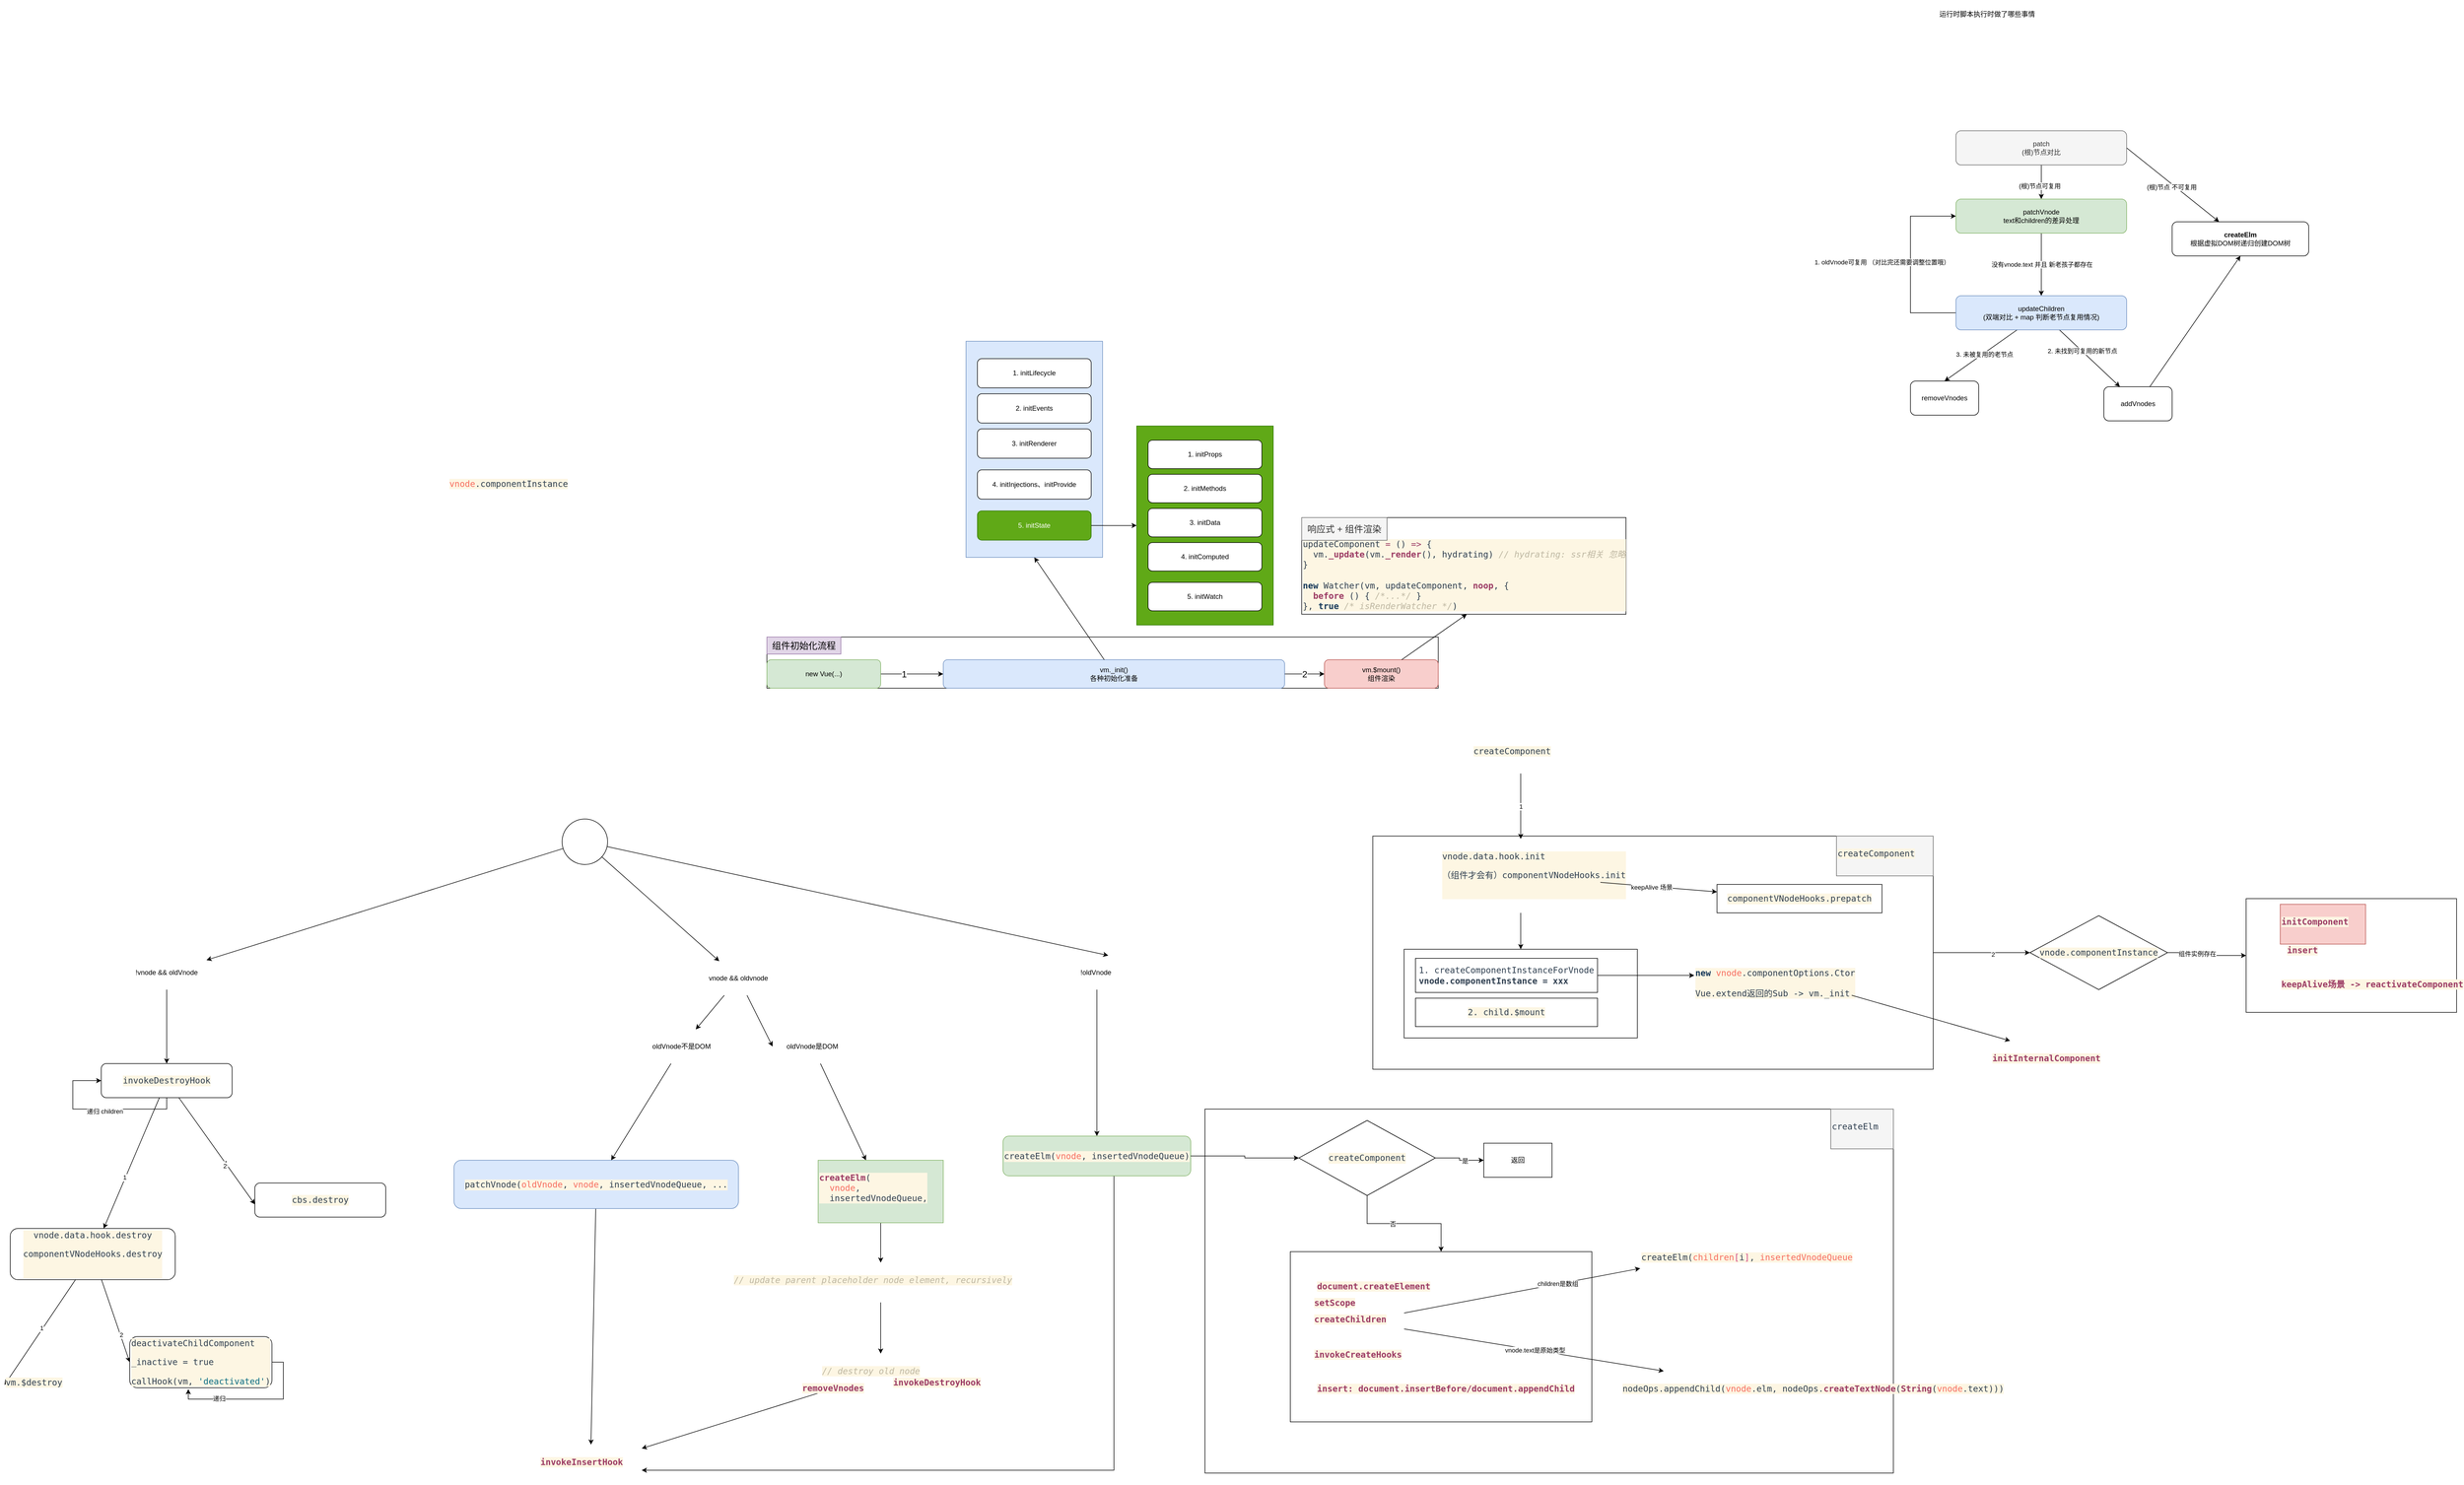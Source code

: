 <mxfile version="20.8.13" type="github">
  <diagram id="CYfjbphqx9tA-r45BFys" name="第 1 页">
    <mxGraphModel dx="7516" dy="3058" grid="1" gridSize="10" guides="1" tooltips="1" connect="1" arrows="1" fold="1" page="1" pageScale="1" pageWidth="827" pageHeight="1169" math="0" shadow="0">
      <root>
        <mxCell id="0" />
        <mxCell id="1" parent="0" />
        <mxCell id="IgrU8c0RmBnP60wYQgWF-72" value="" style="rounded=0;whiteSpace=wrap;html=1;labelBackgroundColor=none;fontSize=16;" parent="1" vertex="1">
          <mxGeometry x="-2240" y="1100" width="1180" height="90" as="geometry" />
        </mxCell>
        <mxCell id="-97AYH8ZoUTmS3safVxG-1" value="运行时脚本执行时做了哪些事情" style="text;html=1;strokeColor=none;fillColor=none;align=center;verticalAlign=middle;whiteSpace=wrap;rounded=0;" parent="1" vertex="1">
          <mxGeometry x="-230" y="-20" width="270" height="50" as="geometry" />
        </mxCell>
        <mxCell id="nyC_OaXjF2CT9D5yMoAg-6" style="edgeStyle=orthogonalEdgeStyle;rounded=0;orthogonalLoop=1;jettySize=auto;html=1;entryX=0.5;entryY=0;entryDx=0;entryDy=0;" parent="1" source="nyC_OaXjF2CT9D5yMoAg-3" target="nyC_OaXjF2CT9D5yMoAg-4" edge="1">
          <mxGeometry relative="1" as="geometry" />
        </mxCell>
        <mxCell id="nyC_OaXjF2CT9D5yMoAg-7" value="(根)节点可复用" style="edgeLabel;html=1;align=center;verticalAlign=middle;resizable=0;points=[];" parent="nyC_OaXjF2CT9D5yMoAg-6" vertex="1" connectable="0">
          <mxGeometry x="0.233" y="-3" relative="1" as="geometry">
            <mxPoint as="offset" />
          </mxGeometry>
        </mxCell>
        <mxCell id="nyC_OaXjF2CT9D5yMoAg-13" style="rounded=0;orthogonalLoop=1;jettySize=auto;html=1;exitX=1;exitY=0.5;exitDx=0;exitDy=0;" parent="1" source="nyC_OaXjF2CT9D5yMoAg-3" target="nyC_OaXjF2CT9D5yMoAg-12" edge="1">
          <mxGeometry relative="1" as="geometry" />
        </mxCell>
        <mxCell id="nyC_OaXjF2CT9D5yMoAg-14" value="(根)节点 不可复用" style="edgeLabel;html=1;align=center;verticalAlign=middle;resizable=0;points=[];" parent="nyC_OaXjF2CT9D5yMoAg-13" vertex="1" connectable="0">
          <mxGeometry x="0.057" y="2" relative="1" as="geometry">
            <mxPoint x="-8" y="2" as="offset" />
          </mxGeometry>
        </mxCell>
        <mxCell id="nyC_OaXjF2CT9D5yMoAg-3" value="patch&lt;br&gt;(根)节点对比" style="rounded=1;whiteSpace=wrap;html=1;fillColor=#f5f5f5;fontColor=#333333;strokeColor=#666666;" parent="1" vertex="1">
          <mxGeometry x="-150" y="210" width="300" height="60" as="geometry" />
        </mxCell>
        <mxCell id="nyC_OaXjF2CT9D5yMoAg-10" style="edgeStyle=orthogonalEdgeStyle;rounded=0;orthogonalLoop=1;jettySize=auto;html=1;" parent="1" source="nyC_OaXjF2CT9D5yMoAg-4" target="nyC_OaXjF2CT9D5yMoAg-5" edge="1">
          <mxGeometry relative="1" as="geometry" />
        </mxCell>
        <mxCell id="nyC_OaXjF2CT9D5yMoAg-11" value="没有vnode.text 并且 新老孩子都存在" style="edgeLabel;html=1;align=center;verticalAlign=middle;resizable=0;points=[];" parent="nyC_OaXjF2CT9D5yMoAg-10" vertex="1" connectable="0">
          <mxGeometry x="-0.017" y="1" relative="1" as="geometry">
            <mxPoint y="1" as="offset" />
          </mxGeometry>
        </mxCell>
        <mxCell id="nyC_OaXjF2CT9D5yMoAg-4" value="patchVnode&lt;br&gt;text和children的差异处理" style="rounded=1;whiteSpace=wrap;html=1;fillColor=#d5e8d4;strokeColor=#82b366;" parent="1" vertex="1">
          <mxGeometry x="-150" y="330" width="300" height="60" as="geometry" />
        </mxCell>
        <mxCell id="nyC_OaXjF2CT9D5yMoAg-19" style="edgeStyle=orthogonalEdgeStyle;rounded=0;orthogonalLoop=1;jettySize=auto;html=1;entryX=0;entryY=0.5;entryDx=0;entryDy=0;" parent="1" source="nyC_OaXjF2CT9D5yMoAg-5" target="nyC_OaXjF2CT9D5yMoAg-4" edge="1">
          <mxGeometry relative="1" as="geometry">
            <Array as="points">
              <mxPoint x="-230" y="530" />
              <mxPoint x="-230" y="360" />
            </Array>
          </mxGeometry>
        </mxCell>
        <mxCell id="nyC_OaXjF2CT9D5yMoAg-20" value="1. oldVnode可复用 （对比完还需要调整位置哦）" style="edgeLabel;html=1;align=center;verticalAlign=middle;resizable=0;points=[];" parent="nyC_OaXjF2CT9D5yMoAg-19" vertex="1" connectable="0">
          <mxGeometry x="0.174" y="-2" relative="1" as="geometry">
            <mxPoint x="-52" y="24" as="offset" />
          </mxGeometry>
        </mxCell>
        <mxCell id="nyC_OaXjF2CT9D5yMoAg-29" style="rounded=0;orthogonalLoop=1;jettySize=auto;html=1;" parent="1" source="nyC_OaXjF2CT9D5yMoAg-5" target="nyC_OaXjF2CT9D5yMoAg-27" edge="1">
          <mxGeometry relative="1" as="geometry" />
        </mxCell>
        <mxCell id="nyC_OaXjF2CT9D5yMoAg-32" value="2. 未找到可复用的新节点" style="edgeLabel;html=1;align=center;verticalAlign=middle;resizable=0;points=[];" parent="nyC_OaXjF2CT9D5yMoAg-29" vertex="1" connectable="0">
          <mxGeometry x="-0.258" y="1" relative="1" as="geometry">
            <mxPoint as="offset" />
          </mxGeometry>
        </mxCell>
        <mxCell id="nyC_OaXjF2CT9D5yMoAg-30" style="rounded=0;orthogonalLoop=1;jettySize=auto;html=1;entryX=0.5;entryY=0;entryDx=0;entryDy=0;" parent="1" source="nyC_OaXjF2CT9D5yMoAg-5" target="nyC_OaXjF2CT9D5yMoAg-23" edge="1">
          <mxGeometry relative="1" as="geometry" />
        </mxCell>
        <mxCell id="nyC_OaXjF2CT9D5yMoAg-31" value="3. 未被复用的老节点" style="edgeLabel;html=1;align=center;verticalAlign=middle;resizable=0;points=[];" parent="nyC_OaXjF2CT9D5yMoAg-30" vertex="1" connectable="0">
          <mxGeometry x="-0.07" y="1" relative="1" as="geometry">
            <mxPoint x="1" as="offset" />
          </mxGeometry>
        </mxCell>
        <mxCell id="nyC_OaXjF2CT9D5yMoAg-5" value="updateChildren&lt;br&gt;(双端对比 + map 判断老节点复用情况)" style="rounded=1;whiteSpace=wrap;html=1;fillColor=#dae8fc;strokeColor=#6c8ebf;" parent="1" vertex="1">
          <mxGeometry x="-150" y="500" width="300" height="60" as="geometry" />
        </mxCell>
        <mxCell id="nyC_OaXjF2CT9D5yMoAg-12" value="&lt;b&gt;createElm&lt;/b&gt;&lt;br&gt;根据虚拟DOM树递归创建DOM树" style="rounded=1;whiteSpace=wrap;html=1;" parent="1" vertex="1">
          <mxGeometry x="230" y="370" width="240" height="60" as="geometry" />
        </mxCell>
        <mxCell id="nyC_OaXjF2CT9D5yMoAg-23" value="removeVnodes" style="rounded=1;whiteSpace=wrap;html=1;" parent="1" vertex="1">
          <mxGeometry x="-230" y="650" width="120" height="60" as="geometry" />
        </mxCell>
        <mxCell id="nyC_OaXjF2CT9D5yMoAg-35" style="edgeStyle=none;rounded=0;orthogonalLoop=1;jettySize=auto;html=1;entryX=0.5;entryY=1;entryDx=0;entryDy=0;" parent="1" source="nyC_OaXjF2CT9D5yMoAg-27" target="nyC_OaXjF2CT9D5yMoAg-12" edge="1">
          <mxGeometry relative="1" as="geometry" />
        </mxCell>
        <mxCell id="nyC_OaXjF2CT9D5yMoAg-27" value="addVnodes" style="rounded=1;whiteSpace=wrap;html=1;" parent="1" vertex="1">
          <mxGeometry x="110" y="660" width="120" height="60" as="geometry" />
        </mxCell>
        <mxCell id="IgrU8c0RmBnP60wYQgWF-32" value="" style="group;fillColor=#fff2cc;strokeColor=#d6b656;container=0;" parent="1" vertex="1" connectable="0">
          <mxGeometry x="-1890" y="580" width="240" height="380" as="geometry" />
        </mxCell>
        <mxCell id="IgrU8c0RmBnP60wYQgWF-27" value="" style="rounded=0;whiteSpace=wrap;html=1;labelBackgroundColor=none;fontSize=16;fillColor=#dae8fc;strokeColor=#6c8ebf;" parent="1" vertex="1">
          <mxGeometry x="-1890" y="580" width="240" height="380" as="geometry" />
        </mxCell>
        <mxCell id="IgrU8c0RmBnP60wYQgWF-4" value="1. initLifecycle" style="rounded=1;whiteSpace=wrap;html=1;" parent="1" vertex="1">
          <mxGeometry x="-1870" y="610.588" width="200" height="51.471" as="geometry" />
        </mxCell>
        <mxCell id="IgrU8c0RmBnP60wYQgWF-5" value="2. initEvents" style="rounded=1;whiteSpace=wrap;html=1;" parent="1" vertex="1">
          <mxGeometry x="-1870" y="672.353" width="200" height="51.471" as="geometry" />
        </mxCell>
        <mxCell id="IgrU8c0RmBnP60wYQgWF-6" value="3. initRenderer" style="rounded=1;whiteSpace=wrap;html=1;" parent="1" vertex="1">
          <mxGeometry x="-1870" y="734.118" width="200" height="51.471" as="geometry" />
        </mxCell>
        <mxCell id="IgrU8c0RmBnP60wYQgWF-7" value="4. initInjections、initProvide" style="rounded=1;whiteSpace=wrap;html=1;" parent="1" vertex="1">
          <mxGeometry x="-1870" y="806.176" width="200" height="51.471" as="geometry" />
        </mxCell>
        <mxCell id="IgrU8c0RmBnP60wYQgWF-8" value="5. initState" style="rounded=1;whiteSpace=wrap;html=1;fillColor=#60a917;fontColor=#ffffff;strokeColor=#2D7600;" parent="1" vertex="1">
          <mxGeometry x="-1870" y="878.235" width="200" height="51.471" as="geometry" />
        </mxCell>
        <mxCell id="IgrU8c0RmBnP60wYQgWF-45" style="rounded=0;orthogonalLoop=1;jettySize=auto;html=1;fontSize=16;" parent="1" source="IgrU8c0RmBnP60wYQgWF-8" target="IgrU8c0RmBnP60wYQgWF-44" edge="1">
          <mxGeometry relative="1" as="geometry" />
        </mxCell>
        <mxCell id="IgrU8c0RmBnP60wYQgWF-66" style="edgeStyle=none;rounded=0;orthogonalLoop=1;jettySize=auto;html=1;entryX=0;entryY=0.5;entryDx=0;entryDy=0;fontSize=16;" parent="1" source="IgrU8c0RmBnP60wYQgWF-55" target="IgrU8c0RmBnP60wYQgWF-56" edge="1">
          <mxGeometry relative="1" as="geometry" />
        </mxCell>
        <mxCell id="IgrU8c0RmBnP60wYQgWF-69" value="1" style="edgeLabel;html=1;align=center;verticalAlign=middle;resizable=0;points=[];fontSize=16;" parent="IgrU8c0RmBnP60wYQgWF-66" vertex="1" connectable="0">
          <mxGeometry x="-0.257" y="1" relative="1" as="geometry">
            <mxPoint y="1" as="offset" />
          </mxGeometry>
        </mxCell>
        <mxCell id="IgrU8c0RmBnP60wYQgWF-55" value="new Vue(...)" style="rounded=1;whiteSpace=wrap;html=1;fillColor=#d5e8d4;strokeColor=#82b366;" parent="1" vertex="1">
          <mxGeometry x="-2240" y="1140" width="200" height="50" as="geometry" />
        </mxCell>
        <mxCell id="IgrU8c0RmBnP60wYQgWF-68" style="edgeStyle=none;rounded=0;orthogonalLoop=1;jettySize=auto;html=1;entryX=0;entryY=0.5;entryDx=0;entryDy=0;fontSize=16;" parent="1" source="IgrU8c0RmBnP60wYQgWF-56" target="IgrU8c0RmBnP60wYQgWF-67" edge="1">
          <mxGeometry relative="1" as="geometry" />
        </mxCell>
        <mxCell id="IgrU8c0RmBnP60wYQgWF-70" value="2" style="edgeLabel;html=1;align=center;verticalAlign=middle;resizable=0;points=[];fontSize=16;" parent="IgrU8c0RmBnP60wYQgWF-68" vertex="1" connectable="0">
          <mxGeometry y="1" relative="1" as="geometry">
            <mxPoint y="1" as="offset" />
          </mxGeometry>
        </mxCell>
        <mxCell id="IgrU8c0RmBnP60wYQgWF-56" value="vm._init()&lt;br&gt;各种初始化准备" style="rounded=1;whiteSpace=wrap;html=1;fillColor=#dae8fc;strokeColor=#6c8ebf;" parent="1" vertex="1">
          <mxGeometry x="-1930" y="1140" width="600" height="50" as="geometry" />
        </mxCell>
        <mxCell id="IgrU8c0RmBnP60wYQgWF-62" value="" style="group" parent="1" vertex="1" connectable="0">
          <mxGeometry x="-1590" y="728.97" width="240" height="350" as="geometry" />
        </mxCell>
        <mxCell id="IgrU8c0RmBnP60wYQgWF-44" value="" style="rounded=0;whiteSpace=wrap;html=1;labelBackgroundColor=none;fontSize=16;fillColor=#60a917;strokeColor=#2D7600;fontColor=#ffffff;" parent="IgrU8c0RmBnP60wYQgWF-62" vertex="1">
          <mxGeometry width="240" height="350" as="geometry" />
        </mxCell>
        <mxCell id="IgrU8c0RmBnP60wYQgWF-9" value="1. initProps" style="rounded=1;whiteSpace=wrap;html=1;" parent="IgrU8c0RmBnP60wYQgWF-62" vertex="1">
          <mxGeometry x="20" y="25" width="200" height="50" as="geometry" />
        </mxCell>
        <mxCell id="IgrU8c0RmBnP60wYQgWF-10" value="2.&amp;nbsp;initMethods" style="rounded=1;whiteSpace=wrap;html=1;" parent="IgrU8c0RmBnP60wYQgWF-62" vertex="1">
          <mxGeometry x="20" y="85" width="200" height="50" as="geometry" />
        </mxCell>
        <mxCell id="IgrU8c0RmBnP60wYQgWF-11" value="3.&amp;nbsp;initData" style="rounded=1;whiteSpace=wrap;html=1;" parent="IgrU8c0RmBnP60wYQgWF-62" vertex="1">
          <mxGeometry x="20" y="145" width="200" height="50" as="geometry" />
        </mxCell>
        <mxCell id="IgrU8c0RmBnP60wYQgWF-12" value="4.&amp;nbsp;initComputed" style="rounded=1;whiteSpace=wrap;html=1;" parent="IgrU8c0RmBnP60wYQgWF-62" vertex="1">
          <mxGeometry x="20" y="205" width="200" height="50" as="geometry" />
        </mxCell>
        <mxCell id="IgrU8c0RmBnP60wYQgWF-13" value="5.&amp;nbsp;initWatch" style="rounded=1;whiteSpace=wrap;html=1;" parent="IgrU8c0RmBnP60wYQgWF-62" vertex="1">
          <mxGeometry x="20" y="275" width="200" height="50" as="geometry" />
        </mxCell>
        <mxCell id="IgrU8c0RmBnP60wYQgWF-67" value="vm.$mount()&lt;br&gt;组件渲染" style="rounded=1;whiteSpace=wrap;html=1;fillColor=#f8cecc;strokeColor=#b85450;" parent="1" vertex="1">
          <mxGeometry x="-1260" y="1140" width="200" height="50" as="geometry" />
        </mxCell>
        <mxCell id="IgrU8c0RmBnP60wYQgWF-65" style="edgeStyle=none;rounded=0;orthogonalLoop=1;jettySize=auto;html=1;entryX=0.5;entryY=1;entryDx=0;entryDy=0;fontSize=16;" parent="1" source="IgrU8c0RmBnP60wYQgWF-56" target="IgrU8c0RmBnP60wYQgWF-27" edge="1">
          <mxGeometry relative="1" as="geometry" />
        </mxCell>
        <mxCell id="IgrU8c0RmBnP60wYQgWF-73" value="组件初始化流程" style="text;html=1;strokeColor=#9673a6;fillColor=#e1d5e7;align=center;verticalAlign=middle;whiteSpace=wrap;rounded=0;fontSize=16;" parent="1" vertex="1">
          <mxGeometry x="-2240" y="1100" width="130" height="30" as="geometry" />
        </mxCell>
        <mxCell id="IgrU8c0RmBnP60wYQgWF-80" value="" style="group" parent="1" vertex="1" connectable="0">
          <mxGeometry x="-1300" y="890" width="570" height="170" as="geometry" />
        </mxCell>
        <mxCell id="IgrU8c0RmBnP60wYQgWF-78" value="" style="rounded=0;whiteSpace=wrap;html=1;labelBackgroundColor=none;fontSize=16;" parent="IgrU8c0RmBnP60wYQgWF-80" vertex="1">
          <mxGeometry width="570" height="170" as="geometry" />
        </mxCell>
        <mxCell id="IgrU8c0RmBnP60wYQgWF-76" value="&lt;pre style=&quot;background-color:#fdf6e3;color:#2f3f50;font-family:&#39;Fira Code&#39;,monospace;font-size:11.3pt;&quot;&gt;updateComponent &lt;span style=&quot;color:#9b3a63;&quot;&gt;= &lt;/span&gt;() &lt;span style=&quot;color:#9b3a63;&quot;&gt;=&amp;gt; &lt;/span&gt;{&lt;br&gt;  vm.&lt;span style=&quot;color:#9b3a63;font-weight:bold;&quot;&gt;_update&lt;/span&gt;(vm.&lt;span style=&quot;color:#9b3a63;font-weight:bold;&quot;&gt;_render&lt;/span&gt;(), hydrating) &lt;span style=&quot;color:#beb7a2;font-style:italic;&quot;&gt;// hydrating: ssr&lt;/span&gt;&lt;span style=&quot;color:#beb7a2;font-style:italic;font-family:&#39;Menlo-Regular&#39;,monospace;&quot;&gt;相关 忽略&lt;br&gt;&lt;/span&gt;}&lt;br&gt;&lt;br&gt;&lt;span style=&quot;color:#16395a;font-weight:bold;&quot;&gt;new &lt;/span&gt;Watcher(vm, updateComponent, &lt;span style=&quot;color:#9b3a63;font-weight:bold;&quot;&gt;noop&lt;/span&gt;, {&lt;br&gt;  &lt;span style=&quot;color:#9b3a63;font-weight:bold;&quot;&gt;before &lt;/span&gt;() { &lt;span style=&quot;color:#beb7a2;font-style:italic;&quot;&gt;/*...*/ &lt;/span&gt;}&lt;br&gt;}, &lt;span style=&quot;color:#16395a;font-weight:bold;&quot;&gt;true &lt;/span&gt;&lt;span style=&quot;color:#beb7a2;font-style:italic;&quot;&gt;/* isRenderWatcher */&lt;/span&gt;)&lt;/pre&gt;" style="text;whiteSpace=wrap;html=1;fontSize=16;verticalAlign=middle;" parent="IgrU8c0RmBnP60wYQgWF-80" vertex="1">
          <mxGeometry y="39.71" width="570" height="121.76" as="geometry" />
        </mxCell>
        <mxCell id="IgrU8c0RmBnP60wYQgWF-77" value="响应式 + 组件渲染" style="rounded=0;whiteSpace=wrap;html=1;labelBackgroundColor=none;fontSize=16;fillColor=#f5f5f5;strokeColor=#666666;fontColor=#333333;" parent="IgrU8c0RmBnP60wYQgWF-80" vertex="1">
          <mxGeometry width="150" height="40" as="geometry" />
        </mxCell>
        <mxCell id="IgrU8c0RmBnP60wYQgWF-79" style="edgeStyle=none;rounded=0;orthogonalLoop=1;jettySize=auto;html=1;exitX=1;exitY=0.5;exitDx=0;exitDy=0;fontSize=16;" parent="IgrU8c0RmBnP60wYQgWF-80" source="IgrU8c0RmBnP60wYQgWF-77" target="IgrU8c0RmBnP60wYQgWF-77" edge="1">
          <mxGeometry relative="1" as="geometry" />
        </mxCell>
        <mxCell id="IgrU8c0RmBnP60wYQgWF-81" style="edgeStyle=none;rounded=0;orthogonalLoop=1;jettySize=auto;html=1;fontSize=16;entryX=0.509;entryY=1.07;entryDx=0;entryDy=0;entryPerimeter=0;" parent="1" source="IgrU8c0RmBnP60wYQgWF-67" target="IgrU8c0RmBnP60wYQgWF-76" edge="1">
          <mxGeometry relative="1" as="geometry" />
        </mxCell>
        <mxCell id="qLNd9muEBpBftxDDXbBB-7" style="rounded=0;orthogonalLoop=1;jettySize=auto;html=1;entryX=0;entryY=0.625;entryDx=0;entryDy=0;entryPerimeter=0;" parent="1" source="qLNd9muEBpBftxDDXbBB-2" target="qLNd9muEBpBftxDDXbBB-5" edge="1">
          <mxGeometry relative="1" as="geometry" />
        </mxCell>
        <mxCell id="qLNd9muEBpBftxDDXbBB-20" value="1" style="edgeLabel;html=1;align=center;verticalAlign=middle;resizable=0;points=[];" parent="qLNd9muEBpBftxDDXbBB-7" vertex="1" connectable="0">
          <mxGeometry x="0.218" y="1" relative="1" as="geometry">
            <mxPoint y="1" as="offset" />
          </mxGeometry>
        </mxCell>
        <mxCell id="qLNd9muEBpBftxDDXbBB-22" value="2" style="edgeLabel;html=1;align=center;verticalAlign=middle;resizable=0;points=[];" parent="qLNd9muEBpBftxDDXbBB-7" vertex="1" connectable="0">
          <mxGeometry x="0.253" y="-4" relative="1" as="geometry">
            <mxPoint as="offset" />
          </mxGeometry>
        </mxCell>
        <mxCell id="qLNd9muEBpBftxDDXbBB-8" style="rounded=0;orthogonalLoop=1;jettySize=auto;html=1;" parent="1" source="qLNd9muEBpBftxDDXbBB-2" target="qLNd9muEBpBftxDDXbBB-6" edge="1">
          <mxGeometry relative="1" as="geometry" />
        </mxCell>
        <mxCell id="qLNd9muEBpBftxDDXbBB-21" value="1" style="edgeLabel;html=1;align=center;verticalAlign=middle;resizable=0;points=[];" parent="qLNd9muEBpBftxDDXbBB-8" vertex="1" connectable="0">
          <mxGeometry x="0.21" y="-2" relative="1" as="geometry">
            <mxPoint y="1" as="offset" />
          </mxGeometry>
        </mxCell>
        <mxCell id="qLNd9muEBpBftxDDXbBB-2" value="&lt;pre style=&quot;background-color:#fdf6e3;color:#2f3f50;font-family:&#39;Fira Code&#39;,monospace;font-size:11.3pt;&quot;&gt;invokeDestroyHook&lt;/pre&gt;" style="rounded=1;whiteSpace=wrap;html=1;" parent="1" vertex="1">
          <mxGeometry x="-3410" y="1850" width="230" height="60" as="geometry" />
        </mxCell>
        <mxCell id="qLNd9muEBpBftxDDXbBB-5" value="&lt;pre style=&quot;background-color:#fdf6e3;color:#2f3f50;font-family:&#39;Fira Code&#39;,monospace;font-size:11.3pt;&quot;&gt;cbs.destroy&lt;/pre&gt;" style="rounded=1;whiteSpace=wrap;html=1;" parent="1" vertex="1">
          <mxGeometry x="-3140" y="2060" width="230" height="60" as="geometry" />
        </mxCell>
        <mxCell id="qLNd9muEBpBftxDDXbBB-16" style="edgeStyle=none;rounded=0;orthogonalLoop=1;jettySize=auto;html=1;entryX=0;entryY=0.5;entryDx=0;entryDy=0;" parent="1" source="qLNd9muEBpBftxDDXbBB-6" target="qLNd9muEBpBftxDDXbBB-11" edge="1">
          <mxGeometry relative="1" as="geometry" />
        </mxCell>
        <mxCell id="qLNd9muEBpBftxDDXbBB-18" value="1" style="edgeLabel;html=1;align=center;verticalAlign=middle;resizable=0;points=[];" parent="qLNd9muEBpBftxDDXbBB-16" vertex="1" connectable="0">
          <mxGeometry x="-0.066" y="-2" relative="1" as="geometry">
            <mxPoint as="offset" />
          </mxGeometry>
        </mxCell>
        <mxCell id="qLNd9muEBpBftxDDXbBB-17" style="edgeStyle=none;rounded=0;orthogonalLoop=1;jettySize=auto;html=1;entryX=0;entryY=0.5;entryDx=0;entryDy=0;" parent="1" source="qLNd9muEBpBftxDDXbBB-6" target="qLNd9muEBpBftxDDXbBB-31" edge="1">
          <mxGeometry relative="1" as="geometry">
            <mxPoint x="-2700" y="1889.808" as="targetPoint" />
          </mxGeometry>
        </mxCell>
        <mxCell id="qLNd9muEBpBftxDDXbBB-19" value="2" style="edgeLabel;html=1;align=center;verticalAlign=middle;resizable=0;points=[];" parent="qLNd9muEBpBftxDDXbBB-17" vertex="1" connectable="0">
          <mxGeometry x="0.34" y="1" relative="1" as="geometry">
            <mxPoint as="offset" />
          </mxGeometry>
        </mxCell>
        <mxCell id="qLNd9muEBpBftxDDXbBB-6" value="&lt;pre style=&quot;background-color:#fdf6e3;color:#2f3f50;font-family:&#39;Fira Code&#39;,monospace;font-size:11.3pt;&quot;&gt;vnode.data.hook.destroy&lt;br/&gt;&lt;pre style=&quot;font-family: &amp;quot;Fira Code&amp;quot;, monospace; font-size: 11.3pt;&quot;&gt;componentVNodeHooks.destroy&lt;/pre&gt;&lt;br/&gt;&lt;/pre&gt;" style="rounded=1;whiteSpace=wrap;html=1;" parent="1" vertex="1">
          <mxGeometry x="-3570" y="2140" width="290" height="90" as="geometry" />
        </mxCell>
        <mxCell id="qLNd9muEBpBftxDDXbBB-11" value="&lt;pre style=&quot;background-color:#fdf6e3;color:#2f3f50;font-family:&#39;Fira Code&#39;,monospace;font-size:11.3pt;&quot;&gt;vm.$destroy&lt;/pre&gt;" style="text;whiteSpace=wrap;html=1;" parent="1" vertex="1">
          <mxGeometry x="-3580" y="2380" width="110" height="70" as="geometry" />
        </mxCell>
        <mxCell id="qLNd9muEBpBftxDDXbBB-26" style="edgeStyle=orthogonalEdgeStyle;rounded=0;orthogonalLoop=1;jettySize=auto;html=1;entryX=0;entryY=0.5;entryDx=0;entryDy=0;exitX=0.5;exitY=1;exitDx=0;exitDy=0;" parent="1" source="qLNd9muEBpBftxDDXbBB-2" target="qLNd9muEBpBftxDDXbBB-2" edge="1">
          <mxGeometry relative="1" as="geometry">
            <Array as="points">
              <mxPoint x="-3295" y="1930" />
              <mxPoint x="-3460" y="1930" />
              <mxPoint x="-3460" y="1880" />
            </Array>
          </mxGeometry>
        </mxCell>
        <mxCell id="qLNd9muEBpBftxDDXbBB-27" value="递归 children" style="edgeLabel;html=1;align=center;verticalAlign=middle;resizable=0;points=[];" parent="qLNd9muEBpBftxDDXbBB-26" vertex="1" connectable="0">
          <mxGeometry x="-0.095" y="4" relative="1" as="geometry">
            <mxPoint as="offset" />
          </mxGeometry>
        </mxCell>
        <mxCell id="qLNd9muEBpBftxDDXbBB-31" value="&lt;pre style=&quot;border-color: var(--border-color); text-align: left; background-color: rgb(253, 246, 227); color: rgb(47, 63, 80); font-family: &amp;quot;Fira Code&amp;quot;, monospace; font-size: 11.3pt;&quot;&gt;deactivateChildComponent&lt;br style=&quot;border-color: var(--border-color);&quot;&gt;&lt;pre style=&quot;border-color: var(--border-color); font-family: &amp;quot;Fira Code&amp;quot;, monospace; font-size: 11.3pt;&quot;&gt;_inactive = true&lt;br style=&quot;border-color: var(--border-color);&quot;&gt;&lt;pre style=&quot;border-color: var(--border-color); font-family: &amp;quot;Fira Code&amp;quot;, monospace; font-size: 11.3pt;&quot;&gt;callHook(vm, &lt;span style=&quot;border-color: var(--border-color); color: rgb(10, 109, 132);&quot;&gt;&#39;deactivated&#39;&lt;/span&gt;)&lt;/pre&gt;&lt;/pre&gt;&lt;/pre&gt;" style="rounded=1;whiteSpace=wrap;html=1;" parent="1" vertex="1">
          <mxGeometry x="-3360" y="2330" width="250" height="90" as="geometry" />
        </mxCell>
        <mxCell id="qLNd9muEBpBftxDDXbBB-32" style="edgeStyle=orthogonalEdgeStyle;rounded=0;orthogonalLoop=1;jettySize=auto;html=1;entryX=0.412;entryY=1.028;entryDx=0;entryDy=0;entryPerimeter=0;exitX=1;exitY=0.5;exitDx=0;exitDy=0;" parent="1" source="qLNd9muEBpBftxDDXbBB-31" target="qLNd9muEBpBftxDDXbBB-31" edge="1">
          <mxGeometry relative="1" as="geometry" />
        </mxCell>
        <mxCell id="qLNd9muEBpBftxDDXbBB-33" value="递归" style="edgeLabel;html=1;align=center;verticalAlign=middle;resizable=0;points=[];" parent="qLNd9muEBpBftxDDXbBB-32" vertex="1" connectable="0">
          <mxGeometry x="0.469" y="-1" relative="1" as="geometry">
            <mxPoint as="offset" />
          </mxGeometry>
        </mxCell>
        <mxCell id="qLNd9muEBpBftxDDXbBB-50" style="edgeStyle=orthogonalEdgeStyle;rounded=0;orthogonalLoop=1;jettySize=auto;html=1;" parent="1" source="qLNd9muEBpBftxDDXbBB-36" target="qLNd9muEBpBftxDDXbBB-2" edge="1">
          <mxGeometry relative="1" as="geometry" />
        </mxCell>
        <mxCell id="qLNd9muEBpBftxDDXbBB-36" value="!vnode &amp;amp;&amp;amp; oldVnode" style="text;html=1;strokeColor=none;fillColor=none;align=center;verticalAlign=middle;whiteSpace=wrap;rounded=0;" parent="1" vertex="1">
          <mxGeometry x="-3365" y="1660" width="140" height="60" as="geometry" />
        </mxCell>
        <mxCell id="qLNd9muEBpBftxDDXbBB-49" style="rounded=0;orthogonalLoop=1;jettySize=auto;html=1;" parent="1" source="qLNd9muEBpBftxDDXbBB-37" target="qLNd9muEBpBftxDDXbBB-38" edge="1">
          <mxGeometry relative="1" as="geometry" />
        </mxCell>
        <mxCell id="qLNd9muEBpBftxDDXbBB-37" value="!oldVnode&amp;nbsp;" style="text;html=1;strokeColor=none;fillColor=none;align=center;verticalAlign=middle;whiteSpace=wrap;rounded=0;" parent="1" vertex="1">
          <mxGeometry x="-1730" y="1660" width="140" height="60" as="geometry" />
        </mxCell>
        <mxCell id="qLNd9muEBpBftxDDXbBB-56" style="rounded=0;orthogonalLoop=1;jettySize=auto;html=1;edgeStyle=orthogonalEdgeStyle;" parent="1" source="qLNd9muEBpBftxDDXbBB-38" target="qLNd9muEBpBftxDDXbBB-55" edge="1">
          <mxGeometry relative="1" as="geometry">
            <Array as="points">
              <mxPoint x="-1630" y="2565" />
            </Array>
          </mxGeometry>
        </mxCell>
        <mxCell id="qLNd9muEBpBftxDDXbBB-38" value="&lt;pre style=&quot;background-color:#fdf6e3;color:#2f3f50;font-family:&#39;Fira Code&#39;,monospace;font-size:11.3pt;&quot;&gt;&lt;pre style=&quot;font-family: &amp;quot;Fira Code&amp;quot;, monospace; font-size: 11.3pt;&quot;&gt;createElm(&lt;span style=&quot;color:#f76c5e;&quot;&gt;vnode&lt;/span&gt;, insertedVnodeQueue)&lt;/pre&gt;&lt;/pre&gt;" style="rounded=1;whiteSpace=wrap;html=1;fillColor=#d5e8d4;strokeColor=#82b366;" parent="1" vertex="1">
          <mxGeometry x="-1825" y="1977.5" width="330" height="70" as="geometry" />
        </mxCell>
        <mxCell id="qLNd9muEBpBftxDDXbBB-47" style="rounded=0;orthogonalLoop=1;jettySize=auto;html=1;" parent="1" source="qLNd9muEBpBftxDDXbBB-39" target="qLNd9muEBpBftxDDXbBB-40" edge="1">
          <mxGeometry relative="1" as="geometry" />
        </mxCell>
        <mxCell id="qLNd9muEBpBftxDDXbBB-48" style="rounded=0;orthogonalLoop=1;jettySize=auto;html=1;entryX=0;entryY=0.5;entryDx=0;entryDy=0;" parent="1" source="qLNd9muEBpBftxDDXbBB-39" target="qLNd9muEBpBftxDDXbBB-43" edge="1">
          <mxGeometry relative="1" as="geometry" />
        </mxCell>
        <mxCell id="qLNd9muEBpBftxDDXbBB-39" value="vnode &amp;amp;&amp;amp; oldvnode" style="text;html=1;strokeColor=none;fillColor=none;align=center;verticalAlign=middle;whiteSpace=wrap;rounded=0;" parent="1" vertex="1">
          <mxGeometry x="-2360" y="1670" width="140" height="60" as="geometry" />
        </mxCell>
        <mxCell id="qLNd9muEBpBftxDDXbBB-45" style="rounded=0;orthogonalLoop=1;jettySize=auto;html=1;" parent="1" source="qLNd9muEBpBftxDDXbBB-40" target="qLNd9muEBpBftxDDXbBB-42" edge="1">
          <mxGeometry relative="1" as="geometry" />
        </mxCell>
        <mxCell id="qLNd9muEBpBftxDDXbBB-40" value="oldVnode不是DOM" style="text;html=1;strokeColor=none;fillColor=none;align=center;verticalAlign=middle;whiteSpace=wrap;rounded=0;" parent="1" vertex="1">
          <mxGeometry x="-2460" y="1790" width="140" height="60" as="geometry" />
        </mxCell>
        <mxCell id="Tw7vDCOJv9hkWKka9X_p-6" style="edgeStyle=none;rounded=0;orthogonalLoop=1;jettySize=auto;html=1;" edge="1" parent="1" source="qLNd9muEBpBftxDDXbBB-42" target="qLNd9muEBpBftxDDXbBB-55">
          <mxGeometry relative="1" as="geometry" />
        </mxCell>
        <mxCell id="qLNd9muEBpBftxDDXbBB-42" value="&lt;pre style=&quot;background-color:#fdf6e3;color:#2f3f50;font-family:&#39;Fira Code&#39;,monospace;font-size:11.3pt;&quot;&gt;&lt;pre style=&quot;font-family: &amp;quot;Fira Code&amp;quot;, monospace; font-size: 11.3pt;&quot;&gt;patchVnode(&lt;span style=&quot;color:#f76c5e;&quot;&gt;oldVnode&lt;/span&gt;, &lt;span style=&quot;color:#f76c5e;&quot;&gt;vnode&lt;/span&gt;, insertedVnodeQueue, ...&lt;/pre&gt;&lt;/pre&gt;" style="rounded=1;whiteSpace=wrap;html=1;fillColor=#dae8fc;strokeColor=#6c8ebf;" parent="1" vertex="1">
          <mxGeometry x="-2790" y="2020" width="500" height="85" as="geometry" />
        </mxCell>
        <mxCell id="qLNd9muEBpBftxDDXbBB-46" style="rounded=0;orthogonalLoop=1;jettySize=auto;html=1;" parent="1" source="qLNd9muEBpBftxDDXbBB-43" target="qLNd9muEBpBftxDDXbBB-44" edge="1">
          <mxGeometry relative="1" as="geometry" />
        </mxCell>
        <mxCell id="qLNd9muEBpBftxDDXbBB-43" value="oldVnode是DOM" style="text;html=1;strokeColor=none;fillColor=none;align=center;verticalAlign=middle;whiteSpace=wrap;rounded=0;" parent="1" vertex="1">
          <mxGeometry x="-2230" y="1790" width="140" height="60" as="geometry" />
        </mxCell>
        <mxCell id="qLNd9muEBpBftxDDXbBB-52" style="rounded=0;orthogonalLoop=1;jettySize=auto;html=1;" parent="1" source="qLNd9muEBpBftxDDXbBB-44" target="qLNd9muEBpBftxDDXbBB-51" edge="1">
          <mxGeometry relative="1" as="geometry" />
        </mxCell>
        <mxCell id="qLNd9muEBpBftxDDXbBB-54" style="rounded=0;orthogonalLoop=1;jettySize=auto;html=1;" parent="1" source="qLNd9muEBpBftxDDXbBB-51" target="qLNd9muEBpBftxDDXbBB-53" edge="1">
          <mxGeometry relative="1" as="geometry" />
        </mxCell>
        <mxCell id="qLNd9muEBpBftxDDXbBB-51" value="&lt;pre style=&quot;background-color:#fdf6e3;color:#2f3f50;font-family:&#39;Fira Code&#39;,monospace;font-size:11.3pt;&quot;&gt;&lt;span style=&quot;color:#beb7a2;font-style:italic;&quot;&gt;// update parent placeholder node element, recursively&lt;/span&gt;&lt;/pre&gt;" style="text;whiteSpace=wrap;html=1;" parent="1" vertex="1">
          <mxGeometry x="-2300" y="2200" width="520" height="70" as="geometry" />
        </mxCell>
        <mxCell id="qLNd9muEBpBftxDDXbBB-61" style="rounded=0;orthogonalLoop=1;jettySize=auto;html=1;" parent="1" source="qLNd9muEBpBftxDDXbBB-53" target="qLNd9muEBpBftxDDXbBB-55" edge="1">
          <mxGeometry relative="1" as="geometry" />
        </mxCell>
        <mxCell id="qLNd9muEBpBftxDDXbBB-55" value="&lt;pre style=&quot;background-color:#fdf6e3;color:#2f3f50;font-family:&#39;Fira Code&#39;,monospace;font-size:11.3pt;&quot;&gt;&lt;span style=&quot;color:#9b3a63;font-weight:bold;&quot;&gt;invokeInsertHook&lt;/span&gt;&lt;/pre&gt;" style="text;whiteSpace=wrap;html=1;" parent="1" vertex="1">
          <mxGeometry x="-2640" y="2520" width="180" height="70" as="geometry" />
        </mxCell>
        <mxCell id="qLNd9muEBpBftxDDXbBB-44" value="&lt;pre style=&quot;background-color:#fdf6e3;color:#2f3f50;font-family:&#39;Fira Code&#39;,monospace;font-size:11.3pt;&quot;&gt;&lt;span style=&quot;color:#9b3a63;font-weight:bold;&quot;&gt;createElm&lt;/span&gt;(&lt;br&gt;  &lt;span style=&quot;color:#f76c5e;&quot;&gt;vnode&lt;/span&gt;,&lt;br&gt;  insertedVnodeQueue,&lt;/pre&gt;" style="text;whiteSpace=wrap;html=1;fillColor=#d5e8d4;strokeColor=#82b366;" parent="1" vertex="1">
          <mxGeometry x="-2150" y="2020" width="220" height="110" as="geometry" />
        </mxCell>
        <mxCell id="Tw7vDCOJv9hkWKka9X_p-2" style="edgeStyle=none;rounded=0;orthogonalLoop=1;jettySize=auto;html=1;" edge="1" parent="1" source="Tw7vDCOJv9hkWKka9X_p-1" target="qLNd9muEBpBftxDDXbBB-36">
          <mxGeometry relative="1" as="geometry" />
        </mxCell>
        <mxCell id="Tw7vDCOJv9hkWKka9X_p-4" style="edgeStyle=none;rounded=0;orthogonalLoop=1;jettySize=auto;html=1;" edge="1" parent="1" source="Tw7vDCOJv9hkWKka9X_p-1" target="qLNd9muEBpBftxDDXbBB-39">
          <mxGeometry relative="1" as="geometry" />
        </mxCell>
        <mxCell id="Tw7vDCOJv9hkWKka9X_p-5" style="edgeStyle=none;rounded=0;orthogonalLoop=1;jettySize=auto;html=1;entryX=0.643;entryY=0;entryDx=0;entryDy=0;entryPerimeter=0;" edge="1" parent="1" source="Tw7vDCOJv9hkWKka9X_p-1" target="qLNd9muEBpBftxDDXbBB-37">
          <mxGeometry relative="1" as="geometry" />
        </mxCell>
        <mxCell id="Tw7vDCOJv9hkWKka9X_p-1" value="" style="ellipse;whiteSpace=wrap;html=1;aspect=fixed;" vertex="1" parent="1">
          <mxGeometry x="-2600" y="1420" width="80" height="80" as="geometry" />
        </mxCell>
        <mxCell id="Tw7vDCOJv9hkWKka9X_p-7" value="" style="group" vertex="1" connectable="0" parent="1">
          <mxGeometry x="-2180" y="2360" width="350" height="100" as="geometry" />
        </mxCell>
        <mxCell id="qLNd9muEBpBftxDDXbBB-53" value="&lt;pre style=&quot;background-color:#fdf6e3;color:#2f3f50;font-family:&#39;Fira Code&#39;,monospace;font-size:11.3pt;&quot;&gt;&lt;span style=&quot;color:#beb7a2;font-style:italic;&quot;&gt;// destroy old node&lt;/span&gt;&lt;/pre&gt;" style="text;whiteSpace=wrap;html=1;" parent="Tw7vDCOJv9hkWKka9X_p-7" vertex="1">
          <mxGeometry x="35" width="210" height="70" as="geometry" />
        </mxCell>
        <mxCell id="qLNd9muEBpBftxDDXbBB-62" value="&lt;pre style=&quot;background-color:#fdf6e3;color:#2f3f50;font-family:&#39;Fira Code&#39;,monospace;font-size:11.3pt;&quot;&gt;&lt;span style=&quot;color:#9b3a63;font-weight:bold;&quot;&gt;removeVnodes&lt;/span&gt;&lt;/pre&gt;" style="text;whiteSpace=wrap;html=1;" parent="Tw7vDCOJv9hkWKka9X_p-7" vertex="1">
          <mxGeometry y="30" width="140" height="70" as="geometry" />
        </mxCell>
        <mxCell id="qLNd9muEBpBftxDDXbBB-63" value="&lt;pre style=&quot;background-color:#fdf6e3;color:#2f3f50;font-family:&#39;Fira Code&#39;,monospace;font-size:11.3pt;&quot;&gt;&lt;span style=&quot;color:#9b3a63;font-weight:bold;&quot;&gt;invokeDestroyHook&lt;/span&gt;&lt;/pre&gt;" style="text;whiteSpace=wrap;html=1;" parent="Tw7vDCOJv9hkWKka9X_p-7" vertex="1">
          <mxGeometry x="160" y="20" width="190" height="70" as="geometry" />
        </mxCell>
        <mxCell id="Tw7vDCOJv9hkWKka9X_p-45" value="&lt;pre style=&quot;background-color:#fdf6e3;color:#2f3f50;font-family:&#39;Fira Code&#39;,monospace;font-size:11.3pt;&quot;&gt;&lt;span style=&quot;color:#f76c5e;&quot;&gt;vnode&lt;/span&gt;.componentInstance&lt;/pre&gt;" style="text;whiteSpace=wrap;html=1;" vertex="1" parent="1">
          <mxGeometry x="-2800" y="800" width="240" height="70" as="geometry" />
        </mxCell>
        <mxCell id="Tw7vDCOJv9hkWKka9X_p-16" value="&lt;meta charset=&quot;utf-8&quot;&gt;&lt;pre style=&quot;border-color: var(--border-color); font-style: normal; font-variant-ligatures: normal; font-variant-caps: normal; font-weight: 400; letter-spacing: normal; orphans: 2; text-indent: 0px; text-transform: none; widows: 2; word-spacing: 0px; -webkit-text-stroke-width: 0px; text-decoration-thickness: initial; text-decoration-style: initial; text-decoration-color: initial; text-align: left; background-color: rgb(253, 246, 227); color: rgb(47, 63, 80); font-family: &amp;quot;Fira Code&amp;quot;, monospace; font-size: 11.3pt;&quot;&gt;createComponent&lt;/pre&gt;" style="text;whiteSpace=wrap;html=1;" vertex="1" parent="1">
          <mxGeometry x="-1000" y="1270" width="170" height="70" as="geometry" />
        </mxCell>
        <mxCell id="Tw7vDCOJv9hkWKka9X_p-49" value="" style="group" vertex="1" connectable="0" parent="1">
          <mxGeometry x="-1175" y="1450" width="985" height="410" as="geometry" />
        </mxCell>
        <mxCell id="Tw7vDCOJv9hkWKka9X_p-48" value="" style="rounded=0;whiteSpace=wrap;html=1;" vertex="1" parent="Tw7vDCOJv9hkWKka9X_p-49">
          <mxGeometry width="985" height="410" as="geometry" />
        </mxCell>
        <mxCell id="Tw7vDCOJv9hkWKka9X_p-17" value="&lt;pre style=&quot;border-color: var(--border-color); font-style: normal; font-variant-ligatures: normal; font-variant-caps: normal; font-weight: 400; letter-spacing: normal; orphans: 2; text-indent: 0px; text-transform: none; widows: 2; word-spacing: 0px; -webkit-text-stroke-width: 0px; text-decoration-thickness: initial; text-decoration-style: initial; text-decoration-color: initial; text-align: left; background-color: rgb(253, 246, 227); color: rgb(47, 63, 80); font-family: &amp;quot;Fira Code&amp;quot;, monospace; font-size: 11.3pt;&quot;&gt;vnode.data.hook.init&lt;br&gt;&lt;pre style=&quot;font-family: &amp;quot;Fira Code&amp;quot;, monospace; font-size: 11.3pt;&quot;&gt;（组件才会有）componentVNodeHooks.init&lt;/pre&gt;&lt;br&gt;&lt;/pre&gt;" style="text;whiteSpace=wrap;html=1;" vertex="1" parent="Tw7vDCOJv9hkWKka9X_p-49">
          <mxGeometry x="120" y="5" width="280" height="130" as="geometry" />
        </mxCell>
        <mxCell id="Tw7vDCOJv9hkWKka9X_p-27" value="&lt;pre style=&quot;background-color:#fdf6e3;color:#2f3f50;font-family:&#39;Fira Code&#39;,monospace;font-size:11.3pt;&quot;&gt;componentVNodeHooks.prepatch&lt;/pre&gt;" style="rounded=0;whiteSpace=wrap;html=1;" vertex="1" parent="Tw7vDCOJv9hkWKka9X_p-49">
          <mxGeometry x="605" y="85" width="290" height="50" as="geometry" />
        </mxCell>
        <mxCell id="Tw7vDCOJv9hkWKka9X_p-28" style="rounded=0;orthogonalLoop=1;jettySize=auto;html=1;" edge="1" parent="Tw7vDCOJv9hkWKka9X_p-49" source="Tw7vDCOJv9hkWKka9X_p-17" target="Tw7vDCOJv9hkWKka9X_p-27">
          <mxGeometry relative="1" as="geometry" />
        </mxCell>
        <mxCell id="Tw7vDCOJv9hkWKka9X_p-29" value="keepAlive 场景" style="edgeLabel;html=1;align=center;verticalAlign=middle;resizable=0;points=[];" vertex="1" connectable="0" parent="Tw7vDCOJv9hkWKka9X_p-28">
          <mxGeometry x="-0.124" y="-1" relative="1" as="geometry">
            <mxPoint as="offset" />
          </mxGeometry>
        </mxCell>
        <mxCell id="Tw7vDCOJv9hkWKka9X_p-34" value="&lt;pre style=&quot;background-color:#fdf6e3;color:#2f3f50;font-family:&#39;Fira Code&#39;,monospace;font-size:11.3pt;&quot;&gt;&lt;span style=&quot;color:#16395a;font-weight:bold;&quot;&gt;new &lt;/span&gt;&lt;span style=&quot;color:#f76c5e;&quot;&gt;vnode&lt;/span&gt;.componentOptions.Ctor&lt;br&gt;&lt;br&gt;Vue.extend返回的Sub -&amp;gt; vm._init&lt;/pre&gt;" style="text;whiteSpace=wrap;html=1;" vertex="1" parent="Tw7vDCOJv9hkWKka9X_p-49">
          <mxGeometry x="565" y="210" width="310" height="70" as="geometry" />
        </mxCell>
        <mxCell id="Tw7vDCOJv9hkWKka9X_p-32" value="" style="rounded=0;whiteSpace=wrap;html=1;container=0;" vertex="1" parent="Tw7vDCOJv9hkWKka9X_p-49">
          <mxGeometry x="55" y="199" width="410" height="156" as="geometry" />
        </mxCell>
        <mxCell id="Tw7vDCOJv9hkWKka9X_p-33" style="edgeStyle=orthogonalEdgeStyle;rounded=0;orthogonalLoop=1;jettySize=auto;html=1;" edge="1" parent="Tw7vDCOJv9hkWKka9X_p-49" source="Tw7vDCOJv9hkWKka9X_p-17" target="Tw7vDCOJv9hkWKka9X_p-32">
          <mxGeometry relative="1" as="geometry" />
        </mxCell>
        <mxCell id="Tw7vDCOJv9hkWKka9X_p-43" style="edgeStyle=orthogonalEdgeStyle;rounded=0;orthogonalLoop=1;jettySize=auto;html=1;" edge="1" parent="Tw7vDCOJv9hkWKka9X_p-49" source="Tw7vDCOJv9hkWKka9X_p-40" target="Tw7vDCOJv9hkWKka9X_p-34">
          <mxGeometry relative="1" as="geometry" />
        </mxCell>
        <mxCell id="Tw7vDCOJv9hkWKka9X_p-40" value="&lt;pre style=&quot;border-color: var(--border-color); text-align: left; color: rgb(47, 63, 80); font-size: 11.3pt; font-family: &amp;quot;Fira Code&amp;quot;, monospace;&quot;&gt;1. createComponentInstanceForVnode&lt;br/&gt;&lt;b&gt;vnode.componentInstance = xxx&lt;/b&gt;&lt;/pre&gt;" style="rounded=0;whiteSpace=wrap;html=1;container=0;" vertex="1" parent="Tw7vDCOJv9hkWKka9X_p-49">
          <mxGeometry x="75" y="215" width="320" height="60" as="geometry" />
        </mxCell>
        <mxCell id="Tw7vDCOJv9hkWKka9X_p-41" value="&lt;pre style=&quot;border-color: var(--border-color); text-align: left; background-color: rgb(253, 246, 227); color: rgb(47, 63, 80); font-family: &amp;quot;Fira Code&amp;quot;, monospace; font-size: 11.3pt;&quot;&gt;2. child.$mount&lt;/pre&gt;" style="rounded=0;whiteSpace=wrap;html=1;container=0;" vertex="1" parent="Tw7vDCOJv9hkWKka9X_p-49">
          <mxGeometry x="75" y="285" width="320" height="50" as="geometry" />
        </mxCell>
        <mxCell id="Tw7vDCOJv9hkWKka9X_p-89" value="&lt;meta charset=&quot;utf-8&quot;&gt;&lt;pre style=&quot;border-color: var(--border-color); font-style: normal; font-variant-ligatures: normal; font-variant-caps: normal; font-weight: 400; letter-spacing: normal; orphans: 2; text-indent: 0px; text-transform: none; widows: 2; word-spacing: 0px; -webkit-text-stroke-width: 0px; text-decoration-thickness: initial; text-decoration-style: initial; text-decoration-color: initial; text-align: left; background-color: rgb(253, 246, 227); color: rgb(47, 63, 80); font-family: &amp;quot;Fira Code&amp;quot;, monospace; font-size: 11.3pt;&quot;&gt;createComponent&lt;/pre&gt;" style="text;whiteSpace=wrap;html=1;fillColor=#f5f5f5;fontColor=#333333;strokeColor=#666666;" vertex="1" parent="Tw7vDCOJv9hkWKka9X_p-49">
          <mxGeometry x="815" width="170" height="70" as="geometry" />
        </mxCell>
        <mxCell id="Tw7vDCOJv9hkWKka9X_p-18" value="1" style="edgeStyle=orthogonalEdgeStyle;rounded=0;orthogonalLoop=1;jettySize=auto;html=1;" edge="1" parent="1" source="Tw7vDCOJv9hkWKka9X_p-16" target="Tw7vDCOJv9hkWKka9X_p-17">
          <mxGeometry relative="1" as="geometry" />
        </mxCell>
        <mxCell id="Tw7vDCOJv9hkWKka9X_p-61" style="edgeStyle=orthogonalEdgeStyle;rounded=0;orthogonalLoop=1;jettySize=auto;html=1;" edge="1" parent="1" source="Tw7vDCOJv9hkWKka9X_p-52" target="Tw7vDCOJv9hkWKka9X_p-58">
          <mxGeometry relative="1" as="geometry" />
        </mxCell>
        <mxCell id="Tw7vDCOJv9hkWKka9X_p-62" value="组件实例存在" style="edgeLabel;html=1;align=center;verticalAlign=middle;resizable=0;points=[];" vertex="1" connectable="0" parent="Tw7vDCOJv9hkWKka9X_p-61">
          <mxGeometry x="-0.272" y="-2" relative="1" as="geometry">
            <mxPoint as="offset" />
          </mxGeometry>
        </mxCell>
        <mxCell id="Tw7vDCOJv9hkWKka9X_p-52" value="&lt;pre style=&quot;border-color: var(--border-color); text-align: left; background-color: rgb(253, 246, 227); color: rgb(47, 63, 80); font-family: &amp;quot;Fira Code&amp;quot;, monospace; font-size: 11.3pt;&quot;&gt;vnode.componentInstance&lt;/pre&gt;" style="rhombus;whiteSpace=wrap;html=1;" vertex="1" parent="1">
          <mxGeometry x="-20" y="1590" width="242" height="130" as="geometry" />
        </mxCell>
        <mxCell id="Tw7vDCOJv9hkWKka9X_p-53" style="edgeStyle=orthogonalEdgeStyle;rounded=0;orthogonalLoop=1;jettySize=auto;html=1;" edge="1" parent="1" source="Tw7vDCOJv9hkWKka9X_p-48" target="Tw7vDCOJv9hkWKka9X_p-52">
          <mxGeometry relative="1" as="geometry" />
        </mxCell>
        <mxCell id="Tw7vDCOJv9hkWKka9X_p-99" value="2" style="edgeLabel;html=1;align=center;verticalAlign=middle;resizable=0;points=[];" vertex="1" connectable="0" parent="Tw7vDCOJv9hkWKka9X_p-53">
          <mxGeometry x="0.237" y="-3" relative="1" as="geometry">
            <mxPoint as="offset" />
          </mxGeometry>
        </mxCell>
        <mxCell id="Tw7vDCOJv9hkWKka9X_p-59" value="" style="group" vertex="1" connectable="0" parent="1">
          <mxGeometry x="360" y="1560" width="370" height="200" as="geometry" />
        </mxCell>
        <mxCell id="Tw7vDCOJv9hkWKka9X_p-58" value="" style="rounded=0;whiteSpace=wrap;html=1;" vertex="1" parent="Tw7vDCOJv9hkWKka9X_p-59">
          <mxGeometry width="370" height="200" as="geometry" />
        </mxCell>
        <mxCell id="Tw7vDCOJv9hkWKka9X_p-54" value="&lt;pre style=&quot;background-color:#fdf6e3;color:#2f3f50;font-family:&#39;Fira Code&#39;,monospace;font-size:11.3pt;&quot;&gt;&lt;span style=&quot;color:#9b3a63;font-weight:bold;&quot;&gt;initComponent&lt;/span&gt;&lt;/pre&gt;" style="text;whiteSpace=wrap;html=1;fillColor=#f8cecc;strokeColor=#b85450;" vertex="1" parent="Tw7vDCOJv9hkWKka9X_p-59">
          <mxGeometry x="60" y="10" width="150" height="70" as="geometry" />
        </mxCell>
        <mxCell id="Tw7vDCOJv9hkWKka9X_p-56" value="&lt;pre style=&quot;background-color:#fdf6e3;color:#2f3f50;font-family:&#39;Fira Code&#39;,monospace;font-size:11.3pt;&quot;&gt;&lt;span style=&quot;color:#9b3a63;font-weight:bold;&quot;&gt;insert&lt;/span&gt;&lt;/pre&gt;" style="text;whiteSpace=wrap;html=1;" vertex="1" parent="Tw7vDCOJv9hkWKka9X_p-59">
          <mxGeometry x="70" y="60" width="90" height="70" as="geometry" />
        </mxCell>
        <mxCell id="Tw7vDCOJv9hkWKka9X_p-57" value="&lt;pre style=&quot;background-color:#fdf6e3;color:#2f3f50;font-family:&#39;Fira Code&#39;,monospace;font-size:11.3pt;&quot;&gt;&lt;span style=&quot;color:#9b3a63;font-weight:bold;&quot;&gt;keepAlive场景 -&amp;gt; reactivateComponent&lt;/span&gt;&lt;/pre&gt;" style="text;whiteSpace=wrap;html=1;" vertex="1" parent="Tw7vDCOJv9hkWKka9X_p-59">
          <mxGeometry x="60" y="120" width="210" height="70" as="geometry" />
        </mxCell>
        <mxCell id="Tw7vDCOJv9hkWKka9X_p-91" value="" style="group" vertex="1" connectable="0" parent="1">
          <mxGeometry x="-1470" y="1930" width="1210" height="640" as="geometry" />
        </mxCell>
        <mxCell id="Tw7vDCOJv9hkWKka9X_p-87" value="" style="rounded=0;whiteSpace=wrap;html=1;" vertex="1" parent="Tw7vDCOJv9hkWKka9X_p-91">
          <mxGeometry width="1210" height="640" as="geometry" />
        </mxCell>
        <mxCell id="Tw7vDCOJv9hkWKka9X_p-12" value="&lt;pre style=&quot;border-color: var(--border-color); text-align: left; background-color: rgb(253, 246, 227); color: rgb(47, 63, 80); font-family: &amp;quot;Fira Code&amp;quot;, monospace; font-size: 11.3pt;&quot;&gt;createComponent&lt;/pre&gt;" style="rhombus;whiteSpace=wrap;html=1;" vertex="1" parent="Tw7vDCOJv9hkWKka9X_p-91">
          <mxGeometry x="165" y="20" width="240" height="132" as="geometry" />
        </mxCell>
        <mxCell id="Tw7vDCOJv9hkWKka9X_p-67" value="返回" style="rounded=0;whiteSpace=wrap;html=1;" vertex="1" parent="Tw7vDCOJv9hkWKka9X_p-91">
          <mxGeometry x="490" y="60" width="120" height="60" as="geometry" />
        </mxCell>
        <mxCell id="Tw7vDCOJv9hkWKka9X_p-68" style="edgeStyle=orthogonalEdgeStyle;rounded=0;orthogonalLoop=1;jettySize=auto;html=1;" edge="1" parent="Tw7vDCOJv9hkWKka9X_p-91" source="Tw7vDCOJv9hkWKka9X_p-12" target="Tw7vDCOJv9hkWKka9X_p-67">
          <mxGeometry relative="1" as="geometry" />
        </mxCell>
        <mxCell id="Tw7vDCOJv9hkWKka9X_p-69" value="是" style="edgeLabel;html=1;align=center;verticalAlign=middle;resizable=0;points=[];" vertex="1" connectable="0" parent="Tw7vDCOJv9hkWKka9X_p-68">
          <mxGeometry x="0.244" relative="1" as="geometry">
            <mxPoint y="1" as="offset" />
          </mxGeometry>
        </mxCell>
        <mxCell id="Tw7vDCOJv9hkWKka9X_p-72" value="&lt;pre style=&quot;background-color:#fdf6e3;color:#2f3f50;font-family:&#39;Fira Code&#39;,monospace;font-size:11.3pt;&quot;&gt;&lt;br&gt;&lt;/pre&gt;" style="rounded=0;whiteSpace=wrap;html=1;" vertex="1" parent="Tw7vDCOJv9hkWKka9X_p-91">
          <mxGeometry x="150" y="250.7" width="530" height="299.3" as="geometry" />
        </mxCell>
        <mxCell id="Tw7vDCOJv9hkWKka9X_p-73" style="edgeStyle=orthogonalEdgeStyle;rounded=0;orthogonalLoop=1;jettySize=auto;html=1;" edge="1" parent="Tw7vDCOJv9hkWKka9X_p-91" source="Tw7vDCOJv9hkWKka9X_p-12" target="Tw7vDCOJv9hkWKka9X_p-72">
          <mxGeometry relative="1" as="geometry" />
        </mxCell>
        <mxCell id="Tw7vDCOJv9hkWKka9X_p-74" value="否" style="edgeLabel;html=1;align=center;verticalAlign=middle;resizable=0;points=[];" vertex="1" connectable="0" parent="Tw7vDCOJv9hkWKka9X_p-73">
          <mxGeometry x="-0.178" relative="1" as="geometry">
            <mxPoint as="offset" />
          </mxGeometry>
        </mxCell>
        <mxCell id="Tw7vDCOJv9hkWKka9X_p-75" value="&lt;pre style=&quot;background-color:#fdf6e3;color:#2f3f50;font-family:&#39;Fira Code&#39;,monospace;font-size:11.3pt;&quot;&gt;&lt;span style=&quot;color:#9b3a63;font-weight:bold;&quot;&gt;document.createElement&lt;/span&gt;&lt;/pre&gt;" style="text;whiteSpace=wrap;html=1;" vertex="1" parent="Tw7vDCOJv9hkWKka9X_p-91">
          <mxGeometry x="195" y="280.7" width="150" height="70" as="geometry" />
        </mxCell>
        <mxCell id="Tw7vDCOJv9hkWKka9X_p-76" value="&lt;meta charset=&quot;utf-8&quot;&gt;&lt;pre style=&quot;border-color: var(--border-color); font-style: normal; font-variant-ligatures: normal; font-variant-caps: normal; font-weight: 400; letter-spacing: normal; orphans: 2; text-align: center; text-indent: 0px; text-transform: none; widows: 2; word-spacing: 0px; -webkit-text-stroke-width: 0px; text-decoration-thickness: initial; text-decoration-style: initial; text-decoration-color: initial; background-color: rgb(253, 246, 227); color: rgb(47, 63, 80); font-family: &amp;quot;Fira Code&amp;quot;, monospace; font-size: 11.3pt;&quot;&gt;&lt;span style=&quot;border-color: var(--border-color); color: rgb(155, 58, 99); font-weight: bold;&quot;&gt;createChildren&lt;/span&gt;&lt;/pre&gt;" style="text;whiteSpace=wrap;html=1;" vertex="1" parent="Tw7vDCOJv9hkWKka9X_p-91">
          <mxGeometry x="190" y="338.7" width="160" height="70" as="geometry" />
        </mxCell>
        <mxCell id="Tw7vDCOJv9hkWKka9X_p-77" value="&lt;pre style=&quot;background-color:#fdf6e3;color:#2f3f50;font-family:&#39;Fira Code&#39;,monospace;font-size:11.3pt;&quot;&gt;&lt;span style=&quot;color:#9b3a63;font-weight:bold;&quot;&gt;invokeCreateHooks&lt;/span&gt;&lt;/pre&gt;" style="text;whiteSpace=wrap;html=1;" vertex="1" parent="Tw7vDCOJv9hkWKka9X_p-91">
          <mxGeometry x="190" y="400.7" width="190" height="70" as="geometry" />
        </mxCell>
        <mxCell id="Tw7vDCOJv9hkWKka9X_p-78" value="&lt;pre style=&quot;background-color:#fdf6e3;color:#2f3f50;font-family:&#39;Fira Code&#39;,monospace;font-size:11.3pt;&quot;&gt;&lt;span style=&quot;color:#9b3a63;font-weight:bold;&quot;&gt;insert: document.insertBefore/document.appendChild&lt;/span&gt;&lt;/pre&gt;" style="text;whiteSpace=wrap;html=1;" vertex="1" parent="Tw7vDCOJv9hkWKka9X_p-91">
          <mxGeometry x="195" y="460.7" width="90" height="70" as="geometry" />
        </mxCell>
        <mxCell id="Tw7vDCOJv9hkWKka9X_p-81" value="&lt;pre style=&quot;border-color: var(--border-color); font-style: normal; font-variant-ligatures: normal; font-variant-caps: normal; font-weight: 400; letter-spacing: normal; orphans: 2; text-align: center; text-indent: 0px; text-transform: none; widows: 2; word-spacing: 0px; -webkit-text-stroke-width: 0px; text-decoration-thickness: initial; text-decoration-style: initial; text-decoration-color: initial; background-color: rgb(253, 246, 227); color: rgb(47, 63, 80); font-family: &amp;quot;Fira Code&amp;quot;, monospace; font-size: 11.3pt;&quot;&gt;&lt;pre style=&quot;font-family: &amp;quot;Fira Code&amp;quot;, monospace; font-size: 11.3pt;&quot;&gt;createElm(&lt;span style=&quot;color:#f76c5e;&quot;&gt;children&lt;/span&gt;&lt;span style=&quot;color:#d04c88;&quot;&gt;[&lt;/span&gt;i&lt;span style=&quot;color:#d04c88;&quot;&gt;]&lt;/span&gt;, &lt;span style=&quot;color:#f76c5e;&quot;&gt;insertedVnodeQueue&lt;/span&gt;&lt;/pre&gt;&lt;/pre&gt;" style="text;whiteSpace=wrap;html=1;" vertex="1" parent="Tw7vDCOJv9hkWKka9X_p-91">
          <mxGeometry x="765" y="230" width="160" height="70" as="geometry" />
        </mxCell>
        <mxCell id="Tw7vDCOJv9hkWKka9X_p-82" style="rounded=0;orthogonalLoop=1;jettySize=auto;html=1;" edge="1" parent="Tw7vDCOJv9hkWKka9X_p-91" source="Tw7vDCOJv9hkWKka9X_p-76" target="Tw7vDCOJv9hkWKka9X_p-81">
          <mxGeometry relative="1" as="geometry" />
        </mxCell>
        <mxCell id="Tw7vDCOJv9hkWKka9X_p-85" value="children是数组" style="edgeLabel;html=1;align=center;verticalAlign=middle;resizable=0;points=[];" vertex="1" connectable="0" parent="Tw7vDCOJv9hkWKka9X_p-82">
          <mxGeometry x="0.302" y="1" relative="1" as="geometry">
            <mxPoint as="offset" />
          </mxGeometry>
        </mxCell>
        <mxCell id="Tw7vDCOJv9hkWKka9X_p-83" value="&lt;pre style=&quot;background-color:#fdf6e3;color:#2f3f50;font-family:&#39;Fira Code&#39;,monospace;font-size:11.3pt;&quot;&gt;&lt;pre style=&quot;font-family: &amp;quot;Fira Code&amp;quot;, monospace; font-size: 11.3pt;&quot;&gt;nodeOps.appendChild(&lt;span style=&quot;color:#f76c5e;&quot;&gt;vnode&lt;/span&gt;.elm, nodeOps.&lt;span style=&quot;color:#9b3a63;font-weight:bold;&quot;&gt;createTextNode&lt;/span&gt;(&lt;span style=&quot;color:#9b3a63;font-weight:bold;&quot;&gt;String&lt;/span&gt;(&lt;span style=&quot;color:#f76c5e;&quot;&gt;vnode&lt;/span&gt;.text)))&lt;/pre&gt;&lt;/pre&gt;" style="text;whiteSpace=wrap;html=1;" vertex="1" parent="Tw7vDCOJv9hkWKka9X_p-91">
          <mxGeometry x="732" y="460.7" width="650" height="81.3" as="geometry" />
        </mxCell>
        <mxCell id="Tw7vDCOJv9hkWKka9X_p-84" style="rounded=0;orthogonalLoop=1;jettySize=auto;html=1;" edge="1" parent="Tw7vDCOJv9hkWKka9X_p-91" source="Tw7vDCOJv9hkWKka9X_p-76" target="Tw7vDCOJv9hkWKka9X_p-83">
          <mxGeometry relative="1" as="geometry" />
        </mxCell>
        <mxCell id="Tw7vDCOJv9hkWKka9X_p-86" value="vnode.text是原始类型" style="edgeLabel;html=1;align=center;verticalAlign=middle;resizable=0;points=[];" vertex="1" connectable="0" parent="Tw7vDCOJv9hkWKka9X_p-84">
          <mxGeometry x="0.005" relative="1" as="geometry">
            <mxPoint as="offset" />
          </mxGeometry>
        </mxCell>
        <mxCell id="Tw7vDCOJv9hkWKka9X_p-88" value="&lt;meta charset=&quot;utf-8&quot;&gt;&lt;pre style=&quot;border-color: var(--border-color); color: rgb(47, 63, 80); font-size: 11.3pt; font-style: normal; font-variant-ligatures: normal; font-variant-caps: normal; font-weight: 400; letter-spacing: normal; orphans: 2; text-align: center; text-indent: 0px; text-transform: none; widows: 2; word-spacing: 0px; -webkit-text-stroke-width: 0px; text-decoration-thickness: initial; text-decoration-style: initial; text-decoration-color: initial; font-family: &amp;quot;Fira Code&amp;quot;, monospace;&quot;&gt;createElm&lt;/pre&gt;" style="text;whiteSpace=wrap;html=1;fillColor=#f5f5f5;fontColor=#333333;strokeColor=#666666;" vertex="1" parent="Tw7vDCOJv9hkWKka9X_p-91">
          <mxGeometry x="1100" width="110" height="70" as="geometry" />
        </mxCell>
        <mxCell id="Tw7vDCOJv9hkWKka9X_p-90" value="&lt;pre style=&quot;background-color:#fdf6e3;color:#2f3f50;font-family:&#39;Fira Code&#39;,monospace;font-size:11.3pt;&quot;&gt;&lt;span style=&quot;color:#9b3a63;font-weight:bold;&quot;&gt;setScope&lt;/span&gt;&lt;/pre&gt;" style="text;whiteSpace=wrap;html=1;" vertex="1" parent="Tw7vDCOJv9hkWKka9X_p-91">
          <mxGeometry x="190" y="310" width="110" height="70" as="geometry" />
        </mxCell>
        <mxCell id="Tw7vDCOJv9hkWKka9X_p-14" style="edgeStyle=orthogonalEdgeStyle;rounded=0;orthogonalLoop=1;jettySize=auto;html=1;entryX=0;entryY=0.5;entryDx=0;entryDy=0;" edge="1" parent="1" source="qLNd9muEBpBftxDDXbBB-38" target="Tw7vDCOJv9hkWKka9X_p-12">
          <mxGeometry relative="1" as="geometry" />
        </mxCell>
        <mxCell id="Tw7vDCOJv9hkWKka9X_p-100" value="&lt;pre style=&quot;background-color:#fdf6e3;color:#2f3f50;font-family:&#39;Fira Code&#39;,monospace;font-size:11.3pt;&quot;&gt;&lt;span style=&quot;color:#9b3a63;font-weight:bold;&quot;&gt;initInternalComponent&lt;/span&gt;&lt;/pre&gt;" style="text;whiteSpace=wrap;html=1;" vertex="1" parent="1">
          <mxGeometry x="-88" y="1810" width="310" height="70" as="geometry" />
        </mxCell>
        <mxCell id="Tw7vDCOJv9hkWKka9X_p-101" style="edgeStyle=none;rounded=0;orthogonalLoop=1;jettySize=auto;html=1;" edge="1" parent="1" source="Tw7vDCOJv9hkWKka9X_p-34" target="Tw7vDCOJv9hkWKka9X_p-100">
          <mxGeometry relative="1" as="geometry" />
        </mxCell>
      </root>
    </mxGraphModel>
  </diagram>
</mxfile>
